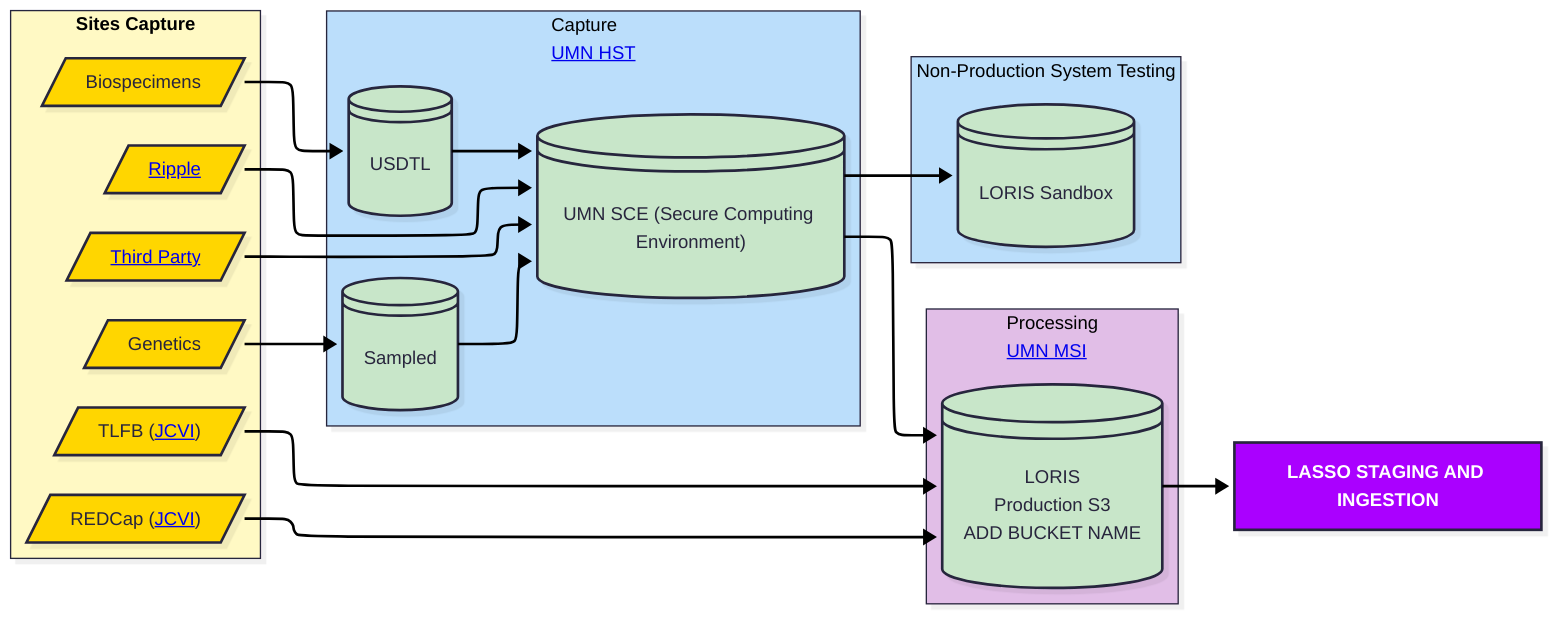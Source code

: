 ---
config:
  layout: elk
  look: neo
  theme: redux
---
flowchart LR
 subgraph Capture_LORIS["<b>Sites Capture</b><br>"]
        n13@{ label: "REDCap (<a href=\"../../orgcharts/#j-craig-venter-institute\" rel=\"noopener\" target=\"_blank\">JCVI</a>)" }
        n14@{ label: "TLFB (<a href=\"../../orgcharts/#j-craig-venter-institute\" rel=\"noopener\" target=\"_blank\">JCVI</a>)" }
        n16@{ label: "<a href=\"../../orgcharts/#ripple\" rel=\"noopener\" target=\"_blank\">Ripple</a>" }
        n17@{ label: "<a href=\"../proc-wf/#third-party\" target=\"_top\">Third Party</a>" }
        n18["Biospecimens"]
        n19["Genetics"]
  end
 subgraph s1["Processing<br><a href="../../orgcharts/#midb-informatics-hub-msi" target="_blank">UMN MSI</a>"]
        n15["LORIS<br>Production S3<br>ADD BUCKET NAME"]
  end
 subgraph s2["Capture<br><a href="../../orgcharts/#health-sciences-technology" target="_blank">UMN HST</a>"]
        n20["Sampled"]
        n21["UMN SCE (Secure Computing Environment)"]
        n22["USDTL"]
  end
 subgraph s3["Non-Production System Testing"]
        n23["LORIS Sandbox"]
  end
    n13 --> n15
    n14 --> n15
    n16 --> n21
    n17 --> n21
    n19 --> n20
    n18 --> n22
    n20 --> n21
    n22 --> n21
    n21 --> n15 & n23
    n15 --> n24["<b>LASSO STAGING AND INGESTION</b>"]
    n13@{ shape: lean-r}
    n14@{ shape: lean-r}
    n16@{ shape: lean-r}
    n17@{ shape: lean-r}
    n18@{ shape: lean-r}
    n19@{ shape: lean-r}
    n15@{ shape: disk}
    n20@{ shape: disk}
    n21@{ shape: disk}
    n22@{ shape: disk}
    n23@{ shape: disk}
    style n13 fill:#FFD600
    style n14 fill:#FFD600
    style n16 fill:#FFD600
    style n17 fill:#FFD600
    style n18 fill:#FFD600
    style n19 fill:#FFD600
    style n15 fill:#C8E6C9
    style n20 fill:#C8E6C9
    style n21 fill:#C8E6C9
    style n22 fill:#C8E6C9
    style n23 fill:#C8E6C9
    style n24 fill:#AA00FF,color:#FFFFFF
    style Capture_LORIS fill:#FFF9C4
    style s1 fill:#E1BEE7
    style s2 fill:#BBDEFB
    style s3 fill:#BBDEFB
